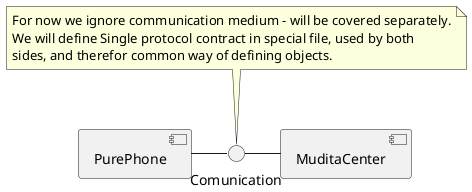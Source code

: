 @startuml
component [PurePhone] as PP
component [MuditaCenter] as MC

interface "Comunication" as COM

PP - COM
COM - MC

note top of COM
    For now we ignore communication medium - will be covered separately.
    We will define Single protocol contract in special file, used by both
    sides, and therefor common way of defining objects.
end note



@enduml
